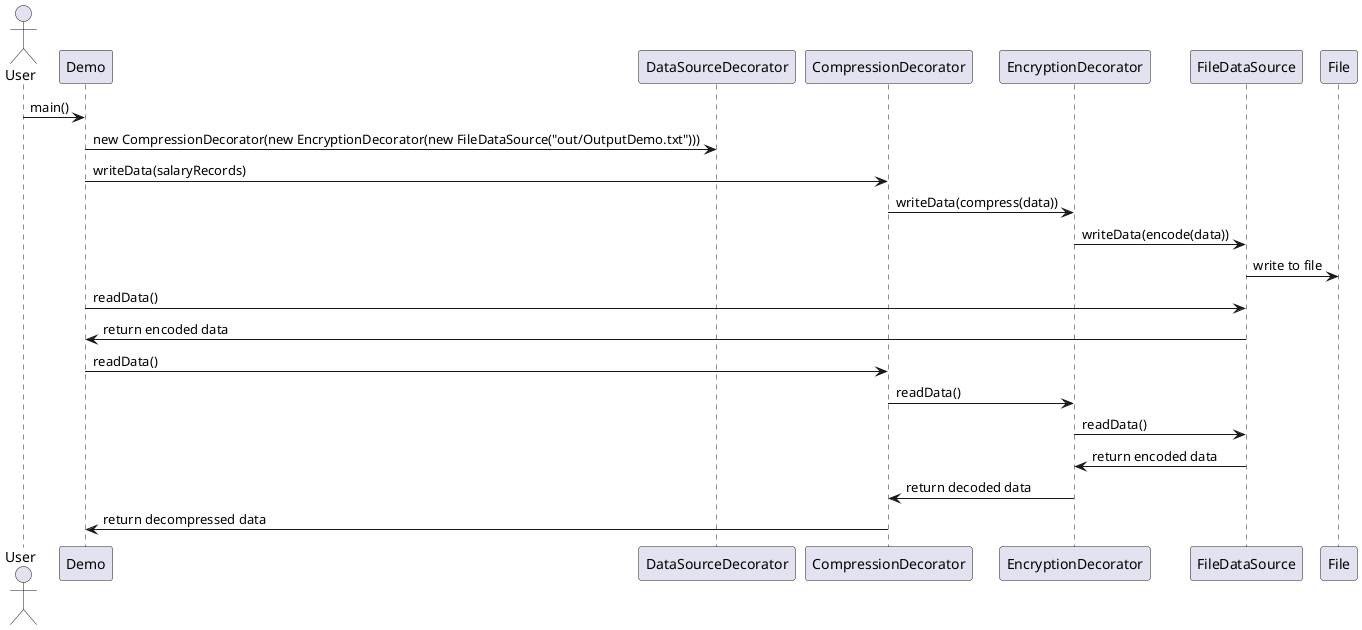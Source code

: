 @startuml
actor User

User -> Demo: main()
Demo -> DataSourceDecorator: new CompressionDecorator(new EncryptionDecorator(new FileDataSource("out/OutputDemo.txt")))
Demo -> CompressionDecorator: writeData(salaryRecords)
CompressionDecorator -> EncryptionDecorator: writeData(compress(data))
EncryptionDecorator -> FileDataSource: writeData(encode(data))
FileDataSource -> File: write to file

Demo -> FileDataSource: readData()
FileDataSource -> Demo: return encoded data

Demo -> CompressionDecorator: readData()
CompressionDecorator -> EncryptionDecorator: readData()
EncryptionDecorator -> FileDataSource: readData()
FileDataSource -> EncryptionDecorator: return encoded data
EncryptionDecorator -> CompressionDecorator: return decoded data
CompressionDecorator -> Demo: return decompressed data

@enduml
